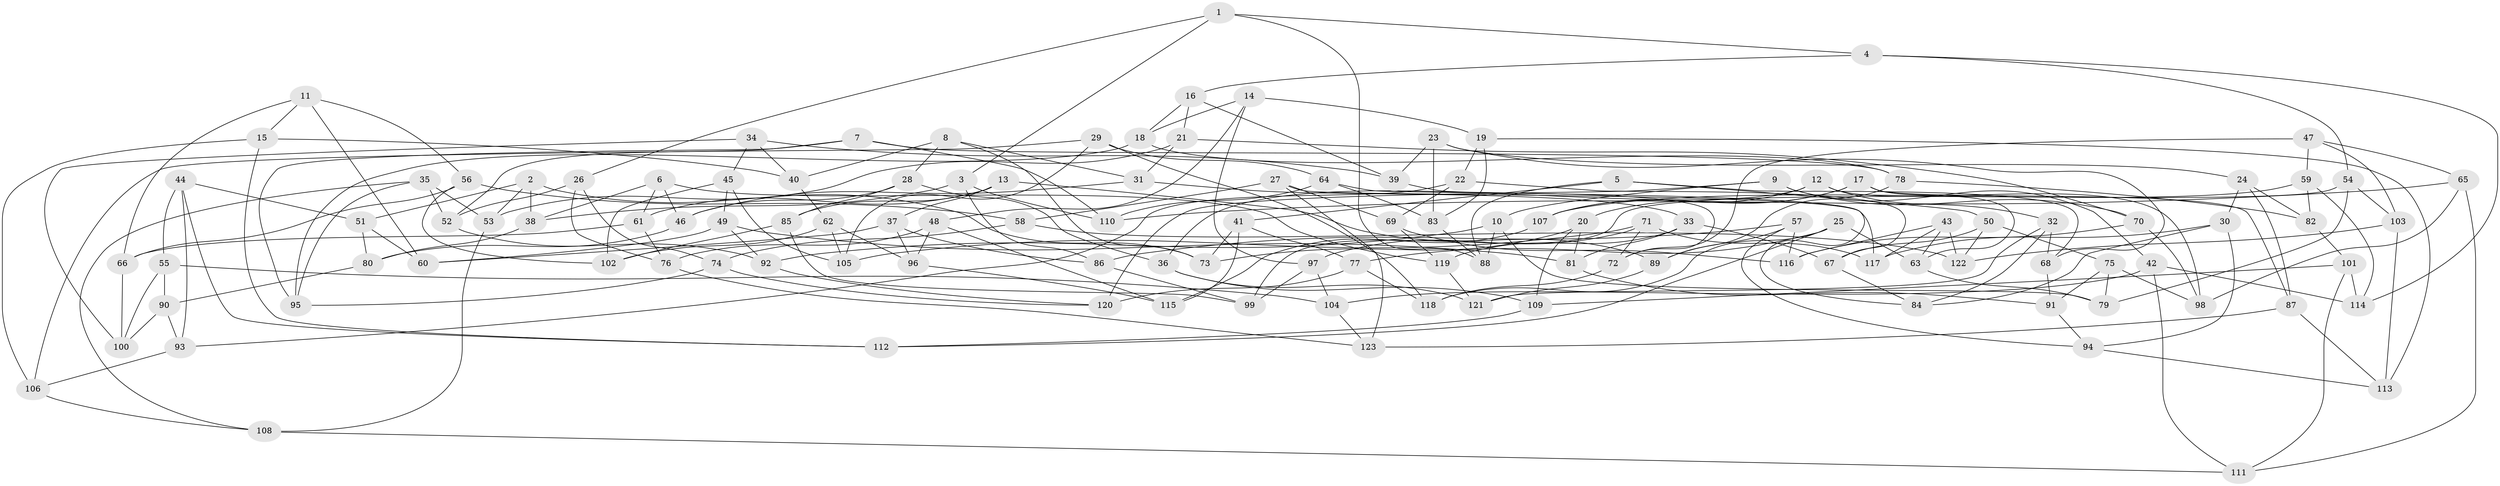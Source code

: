 // coarse degree distribution, {6: 0.5526315789473685, 5: 0.06578947368421052, 4: 0.3684210526315789, 3: 0.013157894736842105}
// Generated by graph-tools (version 1.1) at 2025/24/03/03/25 07:24:22]
// undirected, 123 vertices, 246 edges
graph export_dot {
graph [start="1"]
  node [color=gray90,style=filled];
  1;
  2;
  3;
  4;
  5;
  6;
  7;
  8;
  9;
  10;
  11;
  12;
  13;
  14;
  15;
  16;
  17;
  18;
  19;
  20;
  21;
  22;
  23;
  24;
  25;
  26;
  27;
  28;
  29;
  30;
  31;
  32;
  33;
  34;
  35;
  36;
  37;
  38;
  39;
  40;
  41;
  42;
  43;
  44;
  45;
  46;
  47;
  48;
  49;
  50;
  51;
  52;
  53;
  54;
  55;
  56;
  57;
  58;
  59;
  60;
  61;
  62;
  63;
  64;
  65;
  66;
  67;
  68;
  69;
  70;
  71;
  72;
  73;
  74;
  75;
  76;
  77;
  78;
  79;
  80;
  81;
  82;
  83;
  84;
  85;
  86;
  87;
  88;
  89;
  90;
  91;
  92;
  93;
  94;
  95;
  96;
  97;
  98;
  99;
  100;
  101;
  102;
  103;
  104;
  105;
  106;
  107;
  108;
  109;
  110;
  111;
  112;
  113;
  114;
  115;
  116;
  117;
  118;
  119;
  120;
  121;
  122;
  123;
  1 -- 4;
  1 -- 88;
  1 -- 26;
  1 -- 3;
  2 -- 51;
  2 -- 53;
  2 -- 38;
  2 -- 73;
  3 -- 110;
  3 -- 38;
  3 -- 86;
  4 -- 54;
  4 -- 16;
  4 -- 114;
  5 -- 41;
  5 -- 68;
  5 -- 50;
  5 -- 88;
  6 -- 46;
  6 -- 38;
  6 -- 119;
  6 -- 61;
  7 -- 52;
  7 -- 110;
  7 -- 95;
  7 -- 78;
  8 -- 31;
  8 -- 40;
  8 -- 28;
  8 -- 73;
  9 -- 70;
  9 -- 10;
  9 -- 120;
  9 -- 42;
  10 -- 92;
  10 -- 79;
  10 -- 88;
  11 -- 66;
  11 -- 56;
  11 -- 15;
  11 -- 60;
  12 -- 32;
  12 -- 107;
  12 -- 36;
  12 -- 98;
  13 -- 61;
  13 -- 85;
  13 -- 37;
  13 -- 89;
  14 -- 48;
  14 -- 18;
  14 -- 19;
  14 -- 97;
  15 -- 112;
  15 -- 40;
  15 -- 106;
  16 -- 21;
  16 -- 39;
  16 -- 18;
  17 -- 20;
  17 -- 87;
  17 -- 107;
  17 -- 63;
  18 -- 95;
  18 -- 78;
  19 -- 113;
  19 -- 83;
  19 -- 22;
  20 -- 81;
  20 -- 109;
  20 -- 73;
  21 -- 53;
  21 -- 31;
  21 -- 70;
  22 -- 69;
  22 -- 67;
  22 -- 93;
  23 -- 24;
  23 -- 68;
  23 -- 83;
  23 -- 39;
  24 -- 30;
  24 -- 82;
  24 -- 87;
  25 -- 112;
  25 -- 77;
  25 -- 118;
  25 -- 63;
  26 -- 76;
  26 -- 74;
  26 -- 52;
  27 -- 58;
  27 -- 117;
  27 -- 123;
  27 -- 69;
  28 -- 85;
  28 -- 36;
  28 -- 46;
  29 -- 118;
  29 -- 105;
  29 -- 64;
  29 -- 106;
  30 -- 94;
  30 -- 117;
  30 -- 84;
  31 -- 46;
  31 -- 33;
  32 -- 68;
  32 -- 84;
  32 -- 121;
  33 -- 119;
  33 -- 67;
  33 -- 81;
  34 -- 40;
  34 -- 39;
  34 -- 100;
  34 -- 45;
  35 -- 108;
  35 -- 53;
  35 -- 52;
  35 -- 95;
  36 -- 121;
  36 -- 109;
  37 -- 86;
  37 -- 96;
  37 -- 60;
  38 -- 80;
  39 -- 72;
  40 -- 62;
  41 -- 73;
  41 -- 77;
  41 -- 115;
  42 -- 114;
  42 -- 111;
  42 -- 104;
  43 -- 122;
  43 -- 117;
  43 -- 116;
  43 -- 63;
  44 -- 112;
  44 -- 93;
  44 -- 51;
  44 -- 55;
  45 -- 105;
  45 -- 102;
  45 -- 49;
  46 -- 80;
  47 -- 65;
  47 -- 72;
  47 -- 103;
  47 -- 59;
  48 -- 76;
  48 -- 96;
  48 -- 115;
  49 -- 81;
  49 -- 60;
  49 -- 92;
  50 -- 122;
  50 -- 67;
  50 -- 75;
  51 -- 60;
  51 -- 80;
  52 -- 92;
  53 -- 108;
  54 -- 79;
  54 -- 103;
  54 -- 99;
  55 -- 100;
  55 -- 104;
  55 -- 90;
  56 -- 66;
  56 -- 102;
  56 -- 58;
  57 -- 94;
  57 -- 116;
  57 -- 89;
  57 -- 86;
  58 -- 74;
  58 -- 122;
  59 -- 82;
  59 -- 114;
  59 -- 107;
  61 -- 66;
  61 -- 76;
  62 -- 105;
  62 -- 102;
  62 -- 96;
  63 -- 79;
  64 -- 83;
  64 -- 110;
  64 -- 84;
  65 -- 98;
  65 -- 111;
  65 -- 110;
  66 -- 100;
  67 -- 84;
  68 -- 91;
  69 -- 116;
  69 -- 119;
  70 -- 116;
  70 -- 98;
  71 -- 117;
  71 -- 72;
  71 -- 97;
  71 -- 105;
  72 -- 118;
  74 -- 95;
  74 -- 120;
  75 -- 79;
  75 -- 98;
  75 -- 91;
  76 -- 123;
  77 -- 118;
  77 -- 120;
  78 -- 82;
  78 -- 89;
  80 -- 90;
  81 -- 91;
  82 -- 101;
  83 -- 88;
  85 -- 102;
  85 -- 99;
  86 -- 99;
  87 -- 123;
  87 -- 113;
  89 -- 121;
  90 -- 93;
  90 -- 100;
  91 -- 94;
  92 -- 120;
  93 -- 106;
  94 -- 113;
  96 -- 115;
  97 -- 104;
  97 -- 99;
  101 -- 111;
  101 -- 114;
  101 -- 109;
  103 -- 122;
  103 -- 113;
  104 -- 123;
  106 -- 108;
  107 -- 115;
  108 -- 111;
  109 -- 112;
  119 -- 121;
}
